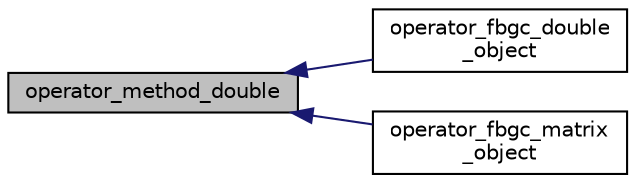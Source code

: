 digraph "operator_method_double"
{
  edge [fontname="Helvetica",fontsize="10",labelfontname="Helvetica",labelfontsize="10"];
  node [fontname="Helvetica",fontsize="10",shape=record];
  rankdir="LR";
  Node53 [label="operator_method_double",height=0.2,width=0.4,color="black", fillcolor="grey75", style="filled", fontcolor="black"];
  Node53 -> Node54 [dir="back",color="midnightblue",fontsize="10",style="solid"];
  Node54 [label="operator_fbgc_double\l_object",height=0.2,width=0.4,color="black", fillcolor="white", style="filled",URL="$double__object_8h.html#aacdf91fc9bcc30dd3fc4213e6cc7f8aa"];
  Node53 -> Node55 [dir="back",color="midnightblue",fontsize="10",style="solid"];
  Node55 [label="operator_fbgc_matrix\l_object",height=0.2,width=0.4,color="black", fillcolor="white", style="filled",URL="$matrix__object_8h.html#acd9358a8cf3ef246db381503466b8c0e"];
}
